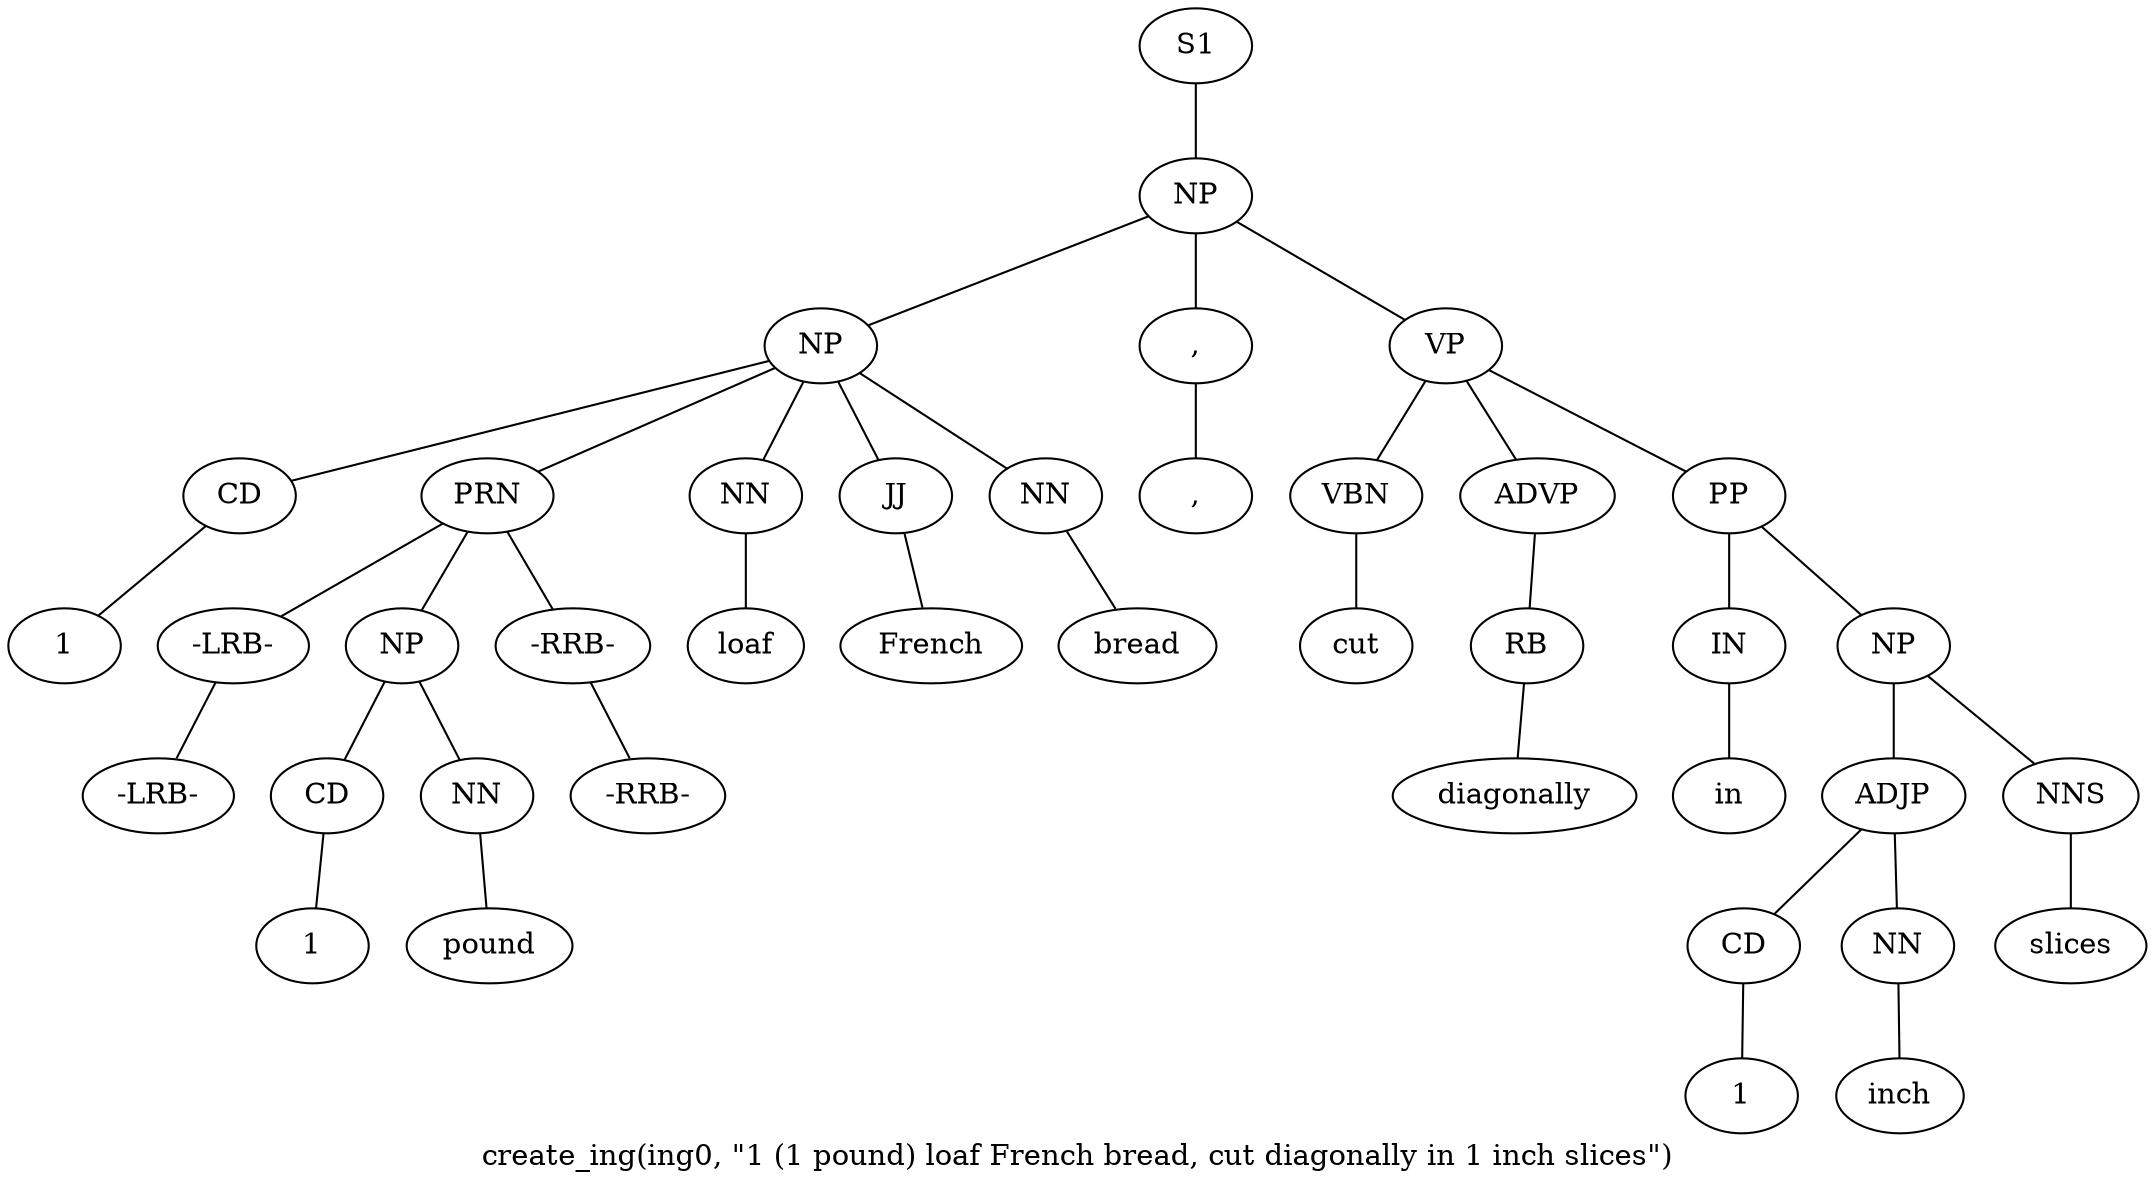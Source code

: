 graph SyntaxGraph {
	label = "create_ing(ing0, \"1 (1 pound) loaf French bread, cut diagonally in 1 inch slices\")";
	Node0 [label="S1"];
	Node1 [label="NP"];
	Node2 [label="NP"];
	Node3 [label="CD"];
	Node4 [label="1"];
	Node5 [label="PRN"];
	Node6 [label="-LRB-"];
	Node7 [label="-LRB-"];
	Node8 [label="NP"];
	Node9 [label="CD"];
	Node10 [label="1"];
	Node11 [label="NN"];
	Node12 [label="pound"];
	Node13 [label="-RRB-"];
	Node14 [label="-RRB-"];
	Node15 [label="NN"];
	Node16 [label="loaf"];
	Node17 [label="JJ"];
	Node18 [label="French"];
	Node19 [label="NN"];
	Node20 [label="bread"];
	Node21 [label=","];
	Node22 [label=","];
	Node23 [label="VP"];
	Node24 [label="VBN"];
	Node25 [label="cut"];
	Node26 [label="ADVP"];
	Node27 [label="RB"];
	Node28 [label="diagonally"];
	Node29 [label="PP"];
	Node30 [label="IN"];
	Node31 [label="in"];
	Node32 [label="NP"];
	Node33 [label="ADJP"];
	Node34 [label="CD"];
	Node35 [label="1"];
	Node36 [label="NN"];
	Node37 [label="inch"];
	Node38 [label="NNS"];
	Node39 [label="slices"];

	Node0 -- Node1;
	Node1 -- Node2;
	Node1 -- Node21;
	Node1 -- Node23;
	Node2 -- Node3;
	Node2 -- Node5;
	Node2 -- Node15;
	Node2 -- Node17;
	Node2 -- Node19;
	Node3 -- Node4;
	Node5 -- Node6;
	Node5 -- Node8;
	Node5 -- Node13;
	Node6 -- Node7;
	Node8 -- Node9;
	Node8 -- Node11;
	Node9 -- Node10;
	Node11 -- Node12;
	Node13 -- Node14;
	Node15 -- Node16;
	Node17 -- Node18;
	Node19 -- Node20;
	Node21 -- Node22;
	Node23 -- Node24;
	Node23 -- Node26;
	Node23 -- Node29;
	Node24 -- Node25;
	Node26 -- Node27;
	Node27 -- Node28;
	Node29 -- Node30;
	Node29 -- Node32;
	Node30 -- Node31;
	Node32 -- Node33;
	Node32 -- Node38;
	Node33 -- Node34;
	Node33 -- Node36;
	Node34 -- Node35;
	Node36 -- Node37;
	Node38 -- Node39;
}